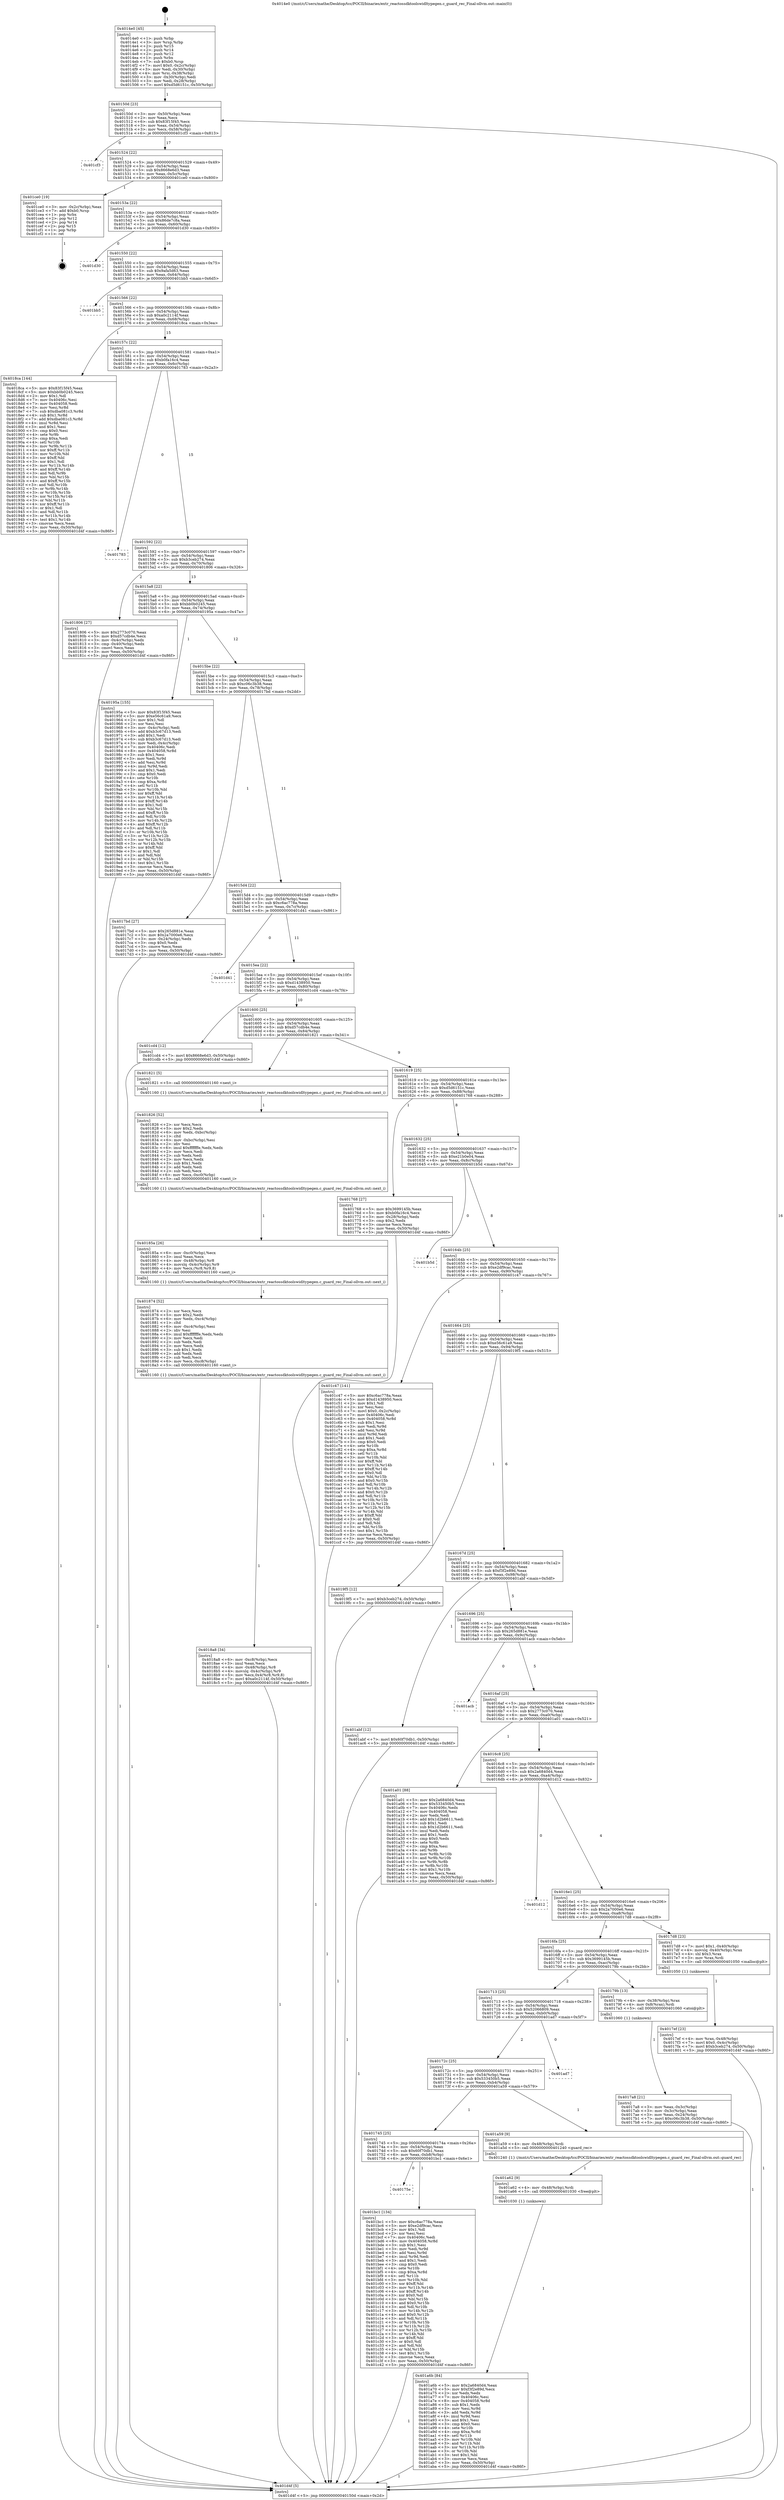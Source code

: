 digraph "0x4014e0" {
  label = "0x4014e0 (/mnt/c/Users/mathe/Desktop/tcc/POCII/binaries/extr_reactossdktoolswidltypegen.c_guard_rec_Final-ollvm.out::main(0))"
  labelloc = "t"
  node[shape=record]

  Entry [label="",width=0.3,height=0.3,shape=circle,fillcolor=black,style=filled]
  "0x40150d" [label="{
     0x40150d [23]\l
     | [instrs]\l
     &nbsp;&nbsp;0x40150d \<+3\>: mov -0x50(%rbp),%eax\l
     &nbsp;&nbsp;0x401510 \<+2\>: mov %eax,%ecx\l
     &nbsp;&nbsp;0x401512 \<+6\>: sub $0x83f15f45,%ecx\l
     &nbsp;&nbsp;0x401518 \<+3\>: mov %eax,-0x54(%rbp)\l
     &nbsp;&nbsp;0x40151b \<+3\>: mov %ecx,-0x58(%rbp)\l
     &nbsp;&nbsp;0x40151e \<+6\>: je 0000000000401cf3 \<main+0x813\>\l
  }"]
  "0x401cf3" [label="{
     0x401cf3\l
  }", style=dashed]
  "0x401524" [label="{
     0x401524 [22]\l
     | [instrs]\l
     &nbsp;&nbsp;0x401524 \<+5\>: jmp 0000000000401529 \<main+0x49\>\l
     &nbsp;&nbsp;0x401529 \<+3\>: mov -0x54(%rbp),%eax\l
     &nbsp;&nbsp;0x40152c \<+5\>: sub $0x8668e6d3,%eax\l
     &nbsp;&nbsp;0x401531 \<+3\>: mov %eax,-0x5c(%rbp)\l
     &nbsp;&nbsp;0x401534 \<+6\>: je 0000000000401ce0 \<main+0x800\>\l
  }"]
  Exit [label="",width=0.3,height=0.3,shape=circle,fillcolor=black,style=filled,peripheries=2]
  "0x401ce0" [label="{
     0x401ce0 [19]\l
     | [instrs]\l
     &nbsp;&nbsp;0x401ce0 \<+3\>: mov -0x2c(%rbp),%eax\l
     &nbsp;&nbsp;0x401ce3 \<+7\>: add $0xb0,%rsp\l
     &nbsp;&nbsp;0x401cea \<+1\>: pop %rbx\l
     &nbsp;&nbsp;0x401ceb \<+2\>: pop %r12\l
     &nbsp;&nbsp;0x401ced \<+2\>: pop %r14\l
     &nbsp;&nbsp;0x401cef \<+2\>: pop %r15\l
     &nbsp;&nbsp;0x401cf1 \<+1\>: pop %rbp\l
     &nbsp;&nbsp;0x401cf2 \<+1\>: ret\l
  }"]
  "0x40153a" [label="{
     0x40153a [22]\l
     | [instrs]\l
     &nbsp;&nbsp;0x40153a \<+5\>: jmp 000000000040153f \<main+0x5f\>\l
     &nbsp;&nbsp;0x40153f \<+3\>: mov -0x54(%rbp),%eax\l
     &nbsp;&nbsp;0x401542 \<+5\>: sub $0x86de7c8a,%eax\l
     &nbsp;&nbsp;0x401547 \<+3\>: mov %eax,-0x60(%rbp)\l
     &nbsp;&nbsp;0x40154a \<+6\>: je 0000000000401d30 \<main+0x850\>\l
  }"]
  "0x40175e" [label="{
     0x40175e\l
  }", style=dashed]
  "0x401d30" [label="{
     0x401d30\l
  }", style=dashed]
  "0x401550" [label="{
     0x401550 [22]\l
     | [instrs]\l
     &nbsp;&nbsp;0x401550 \<+5\>: jmp 0000000000401555 \<main+0x75\>\l
     &nbsp;&nbsp;0x401555 \<+3\>: mov -0x54(%rbp),%eax\l
     &nbsp;&nbsp;0x401558 \<+5\>: sub $0x9afa5d63,%eax\l
     &nbsp;&nbsp;0x40155d \<+3\>: mov %eax,-0x64(%rbp)\l
     &nbsp;&nbsp;0x401560 \<+6\>: je 0000000000401bb5 \<main+0x6d5\>\l
  }"]
  "0x401bc1" [label="{
     0x401bc1 [134]\l
     | [instrs]\l
     &nbsp;&nbsp;0x401bc1 \<+5\>: mov $0xc6ac778a,%eax\l
     &nbsp;&nbsp;0x401bc6 \<+5\>: mov $0xe2df9cac,%ecx\l
     &nbsp;&nbsp;0x401bcb \<+2\>: mov $0x1,%dl\l
     &nbsp;&nbsp;0x401bcd \<+2\>: xor %esi,%esi\l
     &nbsp;&nbsp;0x401bcf \<+7\>: mov 0x40406c,%edi\l
     &nbsp;&nbsp;0x401bd6 \<+8\>: mov 0x404058,%r8d\l
     &nbsp;&nbsp;0x401bde \<+3\>: sub $0x1,%esi\l
     &nbsp;&nbsp;0x401be1 \<+3\>: mov %edi,%r9d\l
     &nbsp;&nbsp;0x401be4 \<+3\>: add %esi,%r9d\l
     &nbsp;&nbsp;0x401be7 \<+4\>: imul %r9d,%edi\l
     &nbsp;&nbsp;0x401beb \<+3\>: and $0x1,%edi\l
     &nbsp;&nbsp;0x401bee \<+3\>: cmp $0x0,%edi\l
     &nbsp;&nbsp;0x401bf1 \<+4\>: sete %r10b\l
     &nbsp;&nbsp;0x401bf5 \<+4\>: cmp $0xa,%r8d\l
     &nbsp;&nbsp;0x401bf9 \<+4\>: setl %r11b\l
     &nbsp;&nbsp;0x401bfd \<+3\>: mov %r10b,%bl\l
     &nbsp;&nbsp;0x401c00 \<+3\>: xor $0xff,%bl\l
     &nbsp;&nbsp;0x401c03 \<+3\>: mov %r11b,%r14b\l
     &nbsp;&nbsp;0x401c06 \<+4\>: xor $0xff,%r14b\l
     &nbsp;&nbsp;0x401c0a \<+3\>: xor $0x0,%dl\l
     &nbsp;&nbsp;0x401c0d \<+3\>: mov %bl,%r15b\l
     &nbsp;&nbsp;0x401c10 \<+4\>: and $0x0,%r15b\l
     &nbsp;&nbsp;0x401c14 \<+3\>: and %dl,%r10b\l
     &nbsp;&nbsp;0x401c17 \<+3\>: mov %r14b,%r12b\l
     &nbsp;&nbsp;0x401c1a \<+4\>: and $0x0,%r12b\l
     &nbsp;&nbsp;0x401c1e \<+3\>: and %dl,%r11b\l
     &nbsp;&nbsp;0x401c21 \<+3\>: or %r10b,%r15b\l
     &nbsp;&nbsp;0x401c24 \<+3\>: or %r11b,%r12b\l
     &nbsp;&nbsp;0x401c27 \<+3\>: xor %r12b,%r15b\l
     &nbsp;&nbsp;0x401c2a \<+3\>: or %r14b,%bl\l
     &nbsp;&nbsp;0x401c2d \<+3\>: xor $0xff,%bl\l
     &nbsp;&nbsp;0x401c30 \<+3\>: or $0x0,%dl\l
     &nbsp;&nbsp;0x401c33 \<+2\>: and %dl,%bl\l
     &nbsp;&nbsp;0x401c35 \<+3\>: or %bl,%r15b\l
     &nbsp;&nbsp;0x401c38 \<+4\>: test $0x1,%r15b\l
     &nbsp;&nbsp;0x401c3c \<+3\>: cmovne %ecx,%eax\l
     &nbsp;&nbsp;0x401c3f \<+3\>: mov %eax,-0x50(%rbp)\l
     &nbsp;&nbsp;0x401c42 \<+5\>: jmp 0000000000401d4f \<main+0x86f\>\l
  }"]
  "0x401bb5" [label="{
     0x401bb5\l
  }", style=dashed]
  "0x401566" [label="{
     0x401566 [22]\l
     | [instrs]\l
     &nbsp;&nbsp;0x401566 \<+5\>: jmp 000000000040156b \<main+0x8b\>\l
     &nbsp;&nbsp;0x40156b \<+3\>: mov -0x54(%rbp),%eax\l
     &nbsp;&nbsp;0x40156e \<+5\>: sub $0xa0c2114f,%eax\l
     &nbsp;&nbsp;0x401573 \<+3\>: mov %eax,-0x68(%rbp)\l
     &nbsp;&nbsp;0x401576 \<+6\>: je 00000000004018ca \<main+0x3ea\>\l
  }"]
  "0x401a6b" [label="{
     0x401a6b [84]\l
     | [instrs]\l
     &nbsp;&nbsp;0x401a6b \<+5\>: mov $0x2a6840d4,%eax\l
     &nbsp;&nbsp;0x401a70 \<+5\>: mov $0xf3f2e89d,%ecx\l
     &nbsp;&nbsp;0x401a75 \<+2\>: xor %edx,%edx\l
     &nbsp;&nbsp;0x401a77 \<+7\>: mov 0x40406c,%esi\l
     &nbsp;&nbsp;0x401a7e \<+8\>: mov 0x404058,%r8d\l
     &nbsp;&nbsp;0x401a86 \<+3\>: sub $0x1,%edx\l
     &nbsp;&nbsp;0x401a89 \<+3\>: mov %esi,%r9d\l
     &nbsp;&nbsp;0x401a8c \<+3\>: add %edx,%r9d\l
     &nbsp;&nbsp;0x401a8f \<+4\>: imul %r9d,%esi\l
     &nbsp;&nbsp;0x401a93 \<+3\>: and $0x1,%esi\l
     &nbsp;&nbsp;0x401a96 \<+3\>: cmp $0x0,%esi\l
     &nbsp;&nbsp;0x401a99 \<+4\>: sete %r10b\l
     &nbsp;&nbsp;0x401a9d \<+4\>: cmp $0xa,%r8d\l
     &nbsp;&nbsp;0x401aa1 \<+4\>: setl %r11b\l
     &nbsp;&nbsp;0x401aa5 \<+3\>: mov %r10b,%bl\l
     &nbsp;&nbsp;0x401aa8 \<+3\>: and %r11b,%bl\l
     &nbsp;&nbsp;0x401aab \<+3\>: xor %r11b,%r10b\l
     &nbsp;&nbsp;0x401aae \<+3\>: or %r10b,%bl\l
     &nbsp;&nbsp;0x401ab1 \<+3\>: test $0x1,%bl\l
     &nbsp;&nbsp;0x401ab4 \<+3\>: cmovne %ecx,%eax\l
     &nbsp;&nbsp;0x401ab7 \<+3\>: mov %eax,-0x50(%rbp)\l
     &nbsp;&nbsp;0x401aba \<+5\>: jmp 0000000000401d4f \<main+0x86f\>\l
  }"]
  "0x4018ca" [label="{
     0x4018ca [144]\l
     | [instrs]\l
     &nbsp;&nbsp;0x4018ca \<+5\>: mov $0x83f15f45,%eax\l
     &nbsp;&nbsp;0x4018cf \<+5\>: mov $0xbb0b0245,%ecx\l
     &nbsp;&nbsp;0x4018d4 \<+2\>: mov $0x1,%dl\l
     &nbsp;&nbsp;0x4018d6 \<+7\>: mov 0x40406c,%esi\l
     &nbsp;&nbsp;0x4018dd \<+7\>: mov 0x404058,%edi\l
     &nbsp;&nbsp;0x4018e4 \<+3\>: mov %esi,%r8d\l
     &nbsp;&nbsp;0x4018e7 \<+7\>: sub $0xdba081c3,%r8d\l
     &nbsp;&nbsp;0x4018ee \<+4\>: sub $0x1,%r8d\l
     &nbsp;&nbsp;0x4018f2 \<+7\>: add $0xdba081c3,%r8d\l
     &nbsp;&nbsp;0x4018f9 \<+4\>: imul %r8d,%esi\l
     &nbsp;&nbsp;0x4018fd \<+3\>: and $0x1,%esi\l
     &nbsp;&nbsp;0x401900 \<+3\>: cmp $0x0,%esi\l
     &nbsp;&nbsp;0x401903 \<+4\>: sete %r9b\l
     &nbsp;&nbsp;0x401907 \<+3\>: cmp $0xa,%edi\l
     &nbsp;&nbsp;0x40190a \<+4\>: setl %r10b\l
     &nbsp;&nbsp;0x40190e \<+3\>: mov %r9b,%r11b\l
     &nbsp;&nbsp;0x401911 \<+4\>: xor $0xff,%r11b\l
     &nbsp;&nbsp;0x401915 \<+3\>: mov %r10b,%bl\l
     &nbsp;&nbsp;0x401918 \<+3\>: xor $0xff,%bl\l
     &nbsp;&nbsp;0x40191b \<+3\>: xor $0x1,%dl\l
     &nbsp;&nbsp;0x40191e \<+3\>: mov %r11b,%r14b\l
     &nbsp;&nbsp;0x401921 \<+4\>: and $0xff,%r14b\l
     &nbsp;&nbsp;0x401925 \<+3\>: and %dl,%r9b\l
     &nbsp;&nbsp;0x401928 \<+3\>: mov %bl,%r15b\l
     &nbsp;&nbsp;0x40192b \<+4\>: and $0xff,%r15b\l
     &nbsp;&nbsp;0x40192f \<+3\>: and %dl,%r10b\l
     &nbsp;&nbsp;0x401932 \<+3\>: or %r9b,%r14b\l
     &nbsp;&nbsp;0x401935 \<+3\>: or %r10b,%r15b\l
     &nbsp;&nbsp;0x401938 \<+3\>: xor %r15b,%r14b\l
     &nbsp;&nbsp;0x40193b \<+3\>: or %bl,%r11b\l
     &nbsp;&nbsp;0x40193e \<+4\>: xor $0xff,%r11b\l
     &nbsp;&nbsp;0x401942 \<+3\>: or $0x1,%dl\l
     &nbsp;&nbsp;0x401945 \<+3\>: and %dl,%r11b\l
     &nbsp;&nbsp;0x401948 \<+3\>: or %r11b,%r14b\l
     &nbsp;&nbsp;0x40194b \<+4\>: test $0x1,%r14b\l
     &nbsp;&nbsp;0x40194f \<+3\>: cmovne %ecx,%eax\l
     &nbsp;&nbsp;0x401952 \<+3\>: mov %eax,-0x50(%rbp)\l
     &nbsp;&nbsp;0x401955 \<+5\>: jmp 0000000000401d4f \<main+0x86f\>\l
  }"]
  "0x40157c" [label="{
     0x40157c [22]\l
     | [instrs]\l
     &nbsp;&nbsp;0x40157c \<+5\>: jmp 0000000000401581 \<main+0xa1\>\l
     &nbsp;&nbsp;0x401581 \<+3\>: mov -0x54(%rbp),%eax\l
     &nbsp;&nbsp;0x401584 \<+5\>: sub $0xb0fa16c4,%eax\l
     &nbsp;&nbsp;0x401589 \<+3\>: mov %eax,-0x6c(%rbp)\l
     &nbsp;&nbsp;0x40158c \<+6\>: je 0000000000401783 \<main+0x2a3\>\l
  }"]
  "0x401a62" [label="{
     0x401a62 [9]\l
     | [instrs]\l
     &nbsp;&nbsp;0x401a62 \<+4\>: mov -0x48(%rbp),%rdi\l
     &nbsp;&nbsp;0x401a66 \<+5\>: call 0000000000401030 \<free@plt\>\l
     | [calls]\l
     &nbsp;&nbsp;0x401030 \{1\} (unknown)\l
  }"]
  "0x401783" [label="{
     0x401783\l
  }", style=dashed]
  "0x401592" [label="{
     0x401592 [22]\l
     | [instrs]\l
     &nbsp;&nbsp;0x401592 \<+5\>: jmp 0000000000401597 \<main+0xb7\>\l
     &nbsp;&nbsp;0x401597 \<+3\>: mov -0x54(%rbp),%eax\l
     &nbsp;&nbsp;0x40159a \<+5\>: sub $0xb3ceb274,%eax\l
     &nbsp;&nbsp;0x40159f \<+3\>: mov %eax,-0x70(%rbp)\l
     &nbsp;&nbsp;0x4015a2 \<+6\>: je 0000000000401806 \<main+0x326\>\l
  }"]
  "0x401745" [label="{
     0x401745 [25]\l
     | [instrs]\l
     &nbsp;&nbsp;0x401745 \<+5\>: jmp 000000000040174a \<main+0x26a\>\l
     &nbsp;&nbsp;0x40174a \<+3\>: mov -0x54(%rbp),%eax\l
     &nbsp;&nbsp;0x40174d \<+5\>: sub $0x60f70db1,%eax\l
     &nbsp;&nbsp;0x401752 \<+6\>: mov %eax,-0xb8(%rbp)\l
     &nbsp;&nbsp;0x401758 \<+6\>: je 0000000000401bc1 \<main+0x6e1\>\l
  }"]
  "0x401806" [label="{
     0x401806 [27]\l
     | [instrs]\l
     &nbsp;&nbsp;0x401806 \<+5\>: mov $0x2773c070,%eax\l
     &nbsp;&nbsp;0x40180b \<+5\>: mov $0xd57cdb4e,%ecx\l
     &nbsp;&nbsp;0x401810 \<+3\>: mov -0x4c(%rbp),%edx\l
     &nbsp;&nbsp;0x401813 \<+3\>: cmp -0x40(%rbp),%edx\l
     &nbsp;&nbsp;0x401816 \<+3\>: cmovl %ecx,%eax\l
     &nbsp;&nbsp;0x401819 \<+3\>: mov %eax,-0x50(%rbp)\l
     &nbsp;&nbsp;0x40181c \<+5\>: jmp 0000000000401d4f \<main+0x86f\>\l
  }"]
  "0x4015a8" [label="{
     0x4015a8 [22]\l
     | [instrs]\l
     &nbsp;&nbsp;0x4015a8 \<+5\>: jmp 00000000004015ad \<main+0xcd\>\l
     &nbsp;&nbsp;0x4015ad \<+3\>: mov -0x54(%rbp),%eax\l
     &nbsp;&nbsp;0x4015b0 \<+5\>: sub $0xbb0b0245,%eax\l
     &nbsp;&nbsp;0x4015b5 \<+3\>: mov %eax,-0x74(%rbp)\l
     &nbsp;&nbsp;0x4015b8 \<+6\>: je 000000000040195a \<main+0x47a\>\l
  }"]
  "0x401a59" [label="{
     0x401a59 [9]\l
     | [instrs]\l
     &nbsp;&nbsp;0x401a59 \<+4\>: mov -0x48(%rbp),%rdi\l
     &nbsp;&nbsp;0x401a5d \<+5\>: call 0000000000401240 \<guard_rec\>\l
     | [calls]\l
     &nbsp;&nbsp;0x401240 \{1\} (/mnt/c/Users/mathe/Desktop/tcc/POCII/binaries/extr_reactossdktoolswidltypegen.c_guard_rec_Final-ollvm.out::guard_rec)\l
  }"]
  "0x40195a" [label="{
     0x40195a [155]\l
     | [instrs]\l
     &nbsp;&nbsp;0x40195a \<+5\>: mov $0x83f15f45,%eax\l
     &nbsp;&nbsp;0x40195f \<+5\>: mov $0xe56c61a9,%ecx\l
     &nbsp;&nbsp;0x401964 \<+2\>: mov $0x1,%dl\l
     &nbsp;&nbsp;0x401966 \<+2\>: xor %esi,%esi\l
     &nbsp;&nbsp;0x401968 \<+3\>: mov -0x4c(%rbp),%edi\l
     &nbsp;&nbsp;0x40196b \<+6\>: add $0xb3c67d13,%edi\l
     &nbsp;&nbsp;0x401971 \<+3\>: add $0x1,%edi\l
     &nbsp;&nbsp;0x401974 \<+6\>: sub $0xb3c67d13,%edi\l
     &nbsp;&nbsp;0x40197a \<+3\>: mov %edi,-0x4c(%rbp)\l
     &nbsp;&nbsp;0x40197d \<+7\>: mov 0x40406c,%edi\l
     &nbsp;&nbsp;0x401984 \<+8\>: mov 0x404058,%r8d\l
     &nbsp;&nbsp;0x40198c \<+3\>: sub $0x1,%esi\l
     &nbsp;&nbsp;0x40198f \<+3\>: mov %edi,%r9d\l
     &nbsp;&nbsp;0x401992 \<+3\>: add %esi,%r9d\l
     &nbsp;&nbsp;0x401995 \<+4\>: imul %r9d,%edi\l
     &nbsp;&nbsp;0x401999 \<+3\>: and $0x1,%edi\l
     &nbsp;&nbsp;0x40199c \<+3\>: cmp $0x0,%edi\l
     &nbsp;&nbsp;0x40199f \<+4\>: sete %r10b\l
     &nbsp;&nbsp;0x4019a3 \<+4\>: cmp $0xa,%r8d\l
     &nbsp;&nbsp;0x4019a7 \<+4\>: setl %r11b\l
     &nbsp;&nbsp;0x4019ab \<+3\>: mov %r10b,%bl\l
     &nbsp;&nbsp;0x4019ae \<+3\>: xor $0xff,%bl\l
     &nbsp;&nbsp;0x4019b1 \<+3\>: mov %r11b,%r14b\l
     &nbsp;&nbsp;0x4019b4 \<+4\>: xor $0xff,%r14b\l
     &nbsp;&nbsp;0x4019b8 \<+3\>: xor $0x1,%dl\l
     &nbsp;&nbsp;0x4019bb \<+3\>: mov %bl,%r15b\l
     &nbsp;&nbsp;0x4019be \<+4\>: and $0xff,%r15b\l
     &nbsp;&nbsp;0x4019c2 \<+3\>: and %dl,%r10b\l
     &nbsp;&nbsp;0x4019c5 \<+3\>: mov %r14b,%r12b\l
     &nbsp;&nbsp;0x4019c8 \<+4\>: and $0xff,%r12b\l
     &nbsp;&nbsp;0x4019cc \<+3\>: and %dl,%r11b\l
     &nbsp;&nbsp;0x4019cf \<+3\>: or %r10b,%r15b\l
     &nbsp;&nbsp;0x4019d2 \<+3\>: or %r11b,%r12b\l
     &nbsp;&nbsp;0x4019d5 \<+3\>: xor %r12b,%r15b\l
     &nbsp;&nbsp;0x4019d8 \<+3\>: or %r14b,%bl\l
     &nbsp;&nbsp;0x4019db \<+3\>: xor $0xff,%bl\l
     &nbsp;&nbsp;0x4019de \<+3\>: or $0x1,%dl\l
     &nbsp;&nbsp;0x4019e1 \<+2\>: and %dl,%bl\l
     &nbsp;&nbsp;0x4019e3 \<+3\>: or %bl,%r15b\l
     &nbsp;&nbsp;0x4019e6 \<+4\>: test $0x1,%r15b\l
     &nbsp;&nbsp;0x4019ea \<+3\>: cmovne %ecx,%eax\l
     &nbsp;&nbsp;0x4019ed \<+3\>: mov %eax,-0x50(%rbp)\l
     &nbsp;&nbsp;0x4019f0 \<+5\>: jmp 0000000000401d4f \<main+0x86f\>\l
  }"]
  "0x4015be" [label="{
     0x4015be [22]\l
     | [instrs]\l
     &nbsp;&nbsp;0x4015be \<+5\>: jmp 00000000004015c3 \<main+0xe3\>\l
     &nbsp;&nbsp;0x4015c3 \<+3\>: mov -0x54(%rbp),%eax\l
     &nbsp;&nbsp;0x4015c6 \<+5\>: sub $0xc06c3b38,%eax\l
     &nbsp;&nbsp;0x4015cb \<+3\>: mov %eax,-0x78(%rbp)\l
     &nbsp;&nbsp;0x4015ce \<+6\>: je 00000000004017bd \<main+0x2dd\>\l
  }"]
  "0x40172c" [label="{
     0x40172c [25]\l
     | [instrs]\l
     &nbsp;&nbsp;0x40172c \<+5\>: jmp 0000000000401731 \<main+0x251\>\l
     &nbsp;&nbsp;0x401731 \<+3\>: mov -0x54(%rbp),%eax\l
     &nbsp;&nbsp;0x401734 \<+5\>: sub $0x533450b5,%eax\l
     &nbsp;&nbsp;0x401739 \<+6\>: mov %eax,-0xb4(%rbp)\l
     &nbsp;&nbsp;0x40173f \<+6\>: je 0000000000401a59 \<main+0x579\>\l
  }"]
  "0x4017bd" [label="{
     0x4017bd [27]\l
     | [instrs]\l
     &nbsp;&nbsp;0x4017bd \<+5\>: mov $0x265d881e,%eax\l
     &nbsp;&nbsp;0x4017c2 \<+5\>: mov $0x2a7000e6,%ecx\l
     &nbsp;&nbsp;0x4017c7 \<+3\>: mov -0x24(%rbp),%edx\l
     &nbsp;&nbsp;0x4017ca \<+3\>: cmp $0x0,%edx\l
     &nbsp;&nbsp;0x4017cd \<+3\>: cmove %ecx,%eax\l
     &nbsp;&nbsp;0x4017d0 \<+3\>: mov %eax,-0x50(%rbp)\l
     &nbsp;&nbsp;0x4017d3 \<+5\>: jmp 0000000000401d4f \<main+0x86f\>\l
  }"]
  "0x4015d4" [label="{
     0x4015d4 [22]\l
     | [instrs]\l
     &nbsp;&nbsp;0x4015d4 \<+5\>: jmp 00000000004015d9 \<main+0xf9\>\l
     &nbsp;&nbsp;0x4015d9 \<+3\>: mov -0x54(%rbp),%eax\l
     &nbsp;&nbsp;0x4015dc \<+5\>: sub $0xc6ac778a,%eax\l
     &nbsp;&nbsp;0x4015e1 \<+3\>: mov %eax,-0x7c(%rbp)\l
     &nbsp;&nbsp;0x4015e4 \<+6\>: je 0000000000401d41 \<main+0x861\>\l
  }"]
  "0x401ad7" [label="{
     0x401ad7\l
  }", style=dashed]
  "0x401d41" [label="{
     0x401d41\l
  }", style=dashed]
  "0x4015ea" [label="{
     0x4015ea [22]\l
     | [instrs]\l
     &nbsp;&nbsp;0x4015ea \<+5\>: jmp 00000000004015ef \<main+0x10f\>\l
     &nbsp;&nbsp;0x4015ef \<+3\>: mov -0x54(%rbp),%eax\l
     &nbsp;&nbsp;0x4015f2 \<+5\>: sub $0xd1438950,%eax\l
     &nbsp;&nbsp;0x4015f7 \<+3\>: mov %eax,-0x80(%rbp)\l
     &nbsp;&nbsp;0x4015fa \<+6\>: je 0000000000401cd4 \<main+0x7f4\>\l
  }"]
  "0x4018a8" [label="{
     0x4018a8 [34]\l
     | [instrs]\l
     &nbsp;&nbsp;0x4018a8 \<+6\>: mov -0xc8(%rbp),%ecx\l
     &nbsp;&nbsp;0x4018ae \<+3\>: imul %eax,%ecx\l
     &nbsp;&nbsp;0x4018b1 \<+4\>: mov -0x48(%rbp),%r8\l
     &nbsp;&nbsp;0x4018b5 \<+4\>: movslq -0x4c(%rbp),%r9\l
     &nbsp;&nbsp;0x4018b9 \<+5\>: mov %ecx,0x4(%r8,%r9,8)\l
     &nbsp;&nbsp;0x4018be \<+7\>: movl $0xa0c2114f,-0x50(%rbp)\l
     &nbsp;&nbsp;0x4018c5 \<+5\>: jmp 0000000000401d4f \<main+0x86f\>\l
  }"]
  "0x401cd4" [label="{
     0x401cd4 [12]\l
     | [instrs]\l
     &nbsp;&nbsp;0x401cd4 \<+7\>: movl $0x8668e6d3,-0x50(%rbp)\l
     &nbsp;&nbsp;0x401cdb \<+5\>: jmp 0000000000401d4f \<main+0x86f\>\l
  }"]
  "0x401600" [label="{
     0x401600 [25]\l
     | [instrs]\l
     &nbsp;&nbsp;0x401600 \<+5\>: jmp 0000000000401605 \<main+0x125\>\l
     &nbsp;&nbsp;0x401605 \<+3\>: mov -0x54(%rbp),%eax\l
     &nbsp;&nbsp;0x401608 \<+5\>: sub $0xd57cdb4e,%eax\l
     &nbsp;&nbsp;0x40160d \<+6\>: mov %eax,-0x84(%rbp)\l
     &nbsp;&nbsp;0x401613 \<+6\>: je 0000000000401821 \<main+0x341\>\l
  }"]
  "0x401874" [label="{
     0x401874 [52]\l
     | [instrs]\l
     &nbsp;&nbsp;0x401874 \<+2\>: xor %ecx,%ecx\l
     &nbsp;&nbsp;0x401876 \<+5\>: mov $0x2,%edx\l
     &nbsp;&nbsp;0x40187b \<+6\>: mov %edx,-0xc4(%rbp)\l
     &nbsp;&nbsp;0x401881 \<+1\>: cltd\l
     &nbsp;&nbsp;0x401882 \<+6\>: mov -0xc4(%rbp),%esi\l
     &nbsp;&nbsp;0x401888 \<+2\>: idiv %esi\l
     &nbsp;&nbsp;0x40188a \<+6\>: imul $0xfffffffe,%edx,%edx\l
     &nbsp;&nbsp;0x401890 \<+2\>: mov %ecx,%edi\l
     &nbsp;&nbsp;0x401892 \<+2\>: sub %edx,%edi\l
     &nbsp;&nbsp;0x401894 \<+2\>: mov %ecx,%edx\l
     &nbsp;&nbsp;0x401896 \<+3\>: sub $0x1,%edx\l
     &nbsp;&nbsp;0x401899 \<+2\>: add %edx,%edi\l
     &nbsp;&nbsp;0x40189b \<+2\>: sub %edi,%ecx\l
     &nbsp;&nbsp;0x40189d \<+6\>: mov %ecx,-0xc8(%rbp)\l
     &nbsp;&nbsp;0x4018a3 \<+5\>: call 0000000000401160 \<next_i\>\l
     | [calls]\l
     &nbsp;&nbsp;0x401160 \{1\} (/mnt/c/Users/mathe/Desktop/tcc/POCII/binaries/extr_reactossdktoolswidltypegen.c_guard_rec_Final-ollvm.out::next_i)\l
  }"]
  "0x401821" [label="{
     0x401821 [5]\l
     | [instrs]\l
     &nbsp;&nbsp;0x401821 \<+5\>: call 0000000000401160 \<next_i\>\l
     | [calls]\l
     &nbsp;&nbsp;0x401160 \{1\} (/mnt/c/Users/mathe/Desktop/tcc/POCII/binaries/extr_reactossdktoolswidltypegen.c_guard_rec_Final-ollvm.out::next_i)\l
  }"]
  "0x401619" [label="{
     0x401619 [25]\l
     | [instrs]\l
     &nbsp;&nbsp;0x401619 \<+5\>: jmp 000000000040161e \<main+0x13e\>\l
     &nbsp;&nbsp;0x40161e \<+3\>: mov -0x54(%rbp),%eax\l
     &nbsp;&nbsp;0x401621 \<+5\>: sub $0xd5d6151c,%eax\l
     &nbsp;&nbsp;0x401626 \<+6\>: mov %eax,-0x88(%rbp)\l
     &nbsp;&nbsp;0x40162c \<+6\>: je 0000000000401768 \<main+0x288\>\l
  }"]
  "0x40185a" [label="{
     0x40185a [26]\l
     | [instrs]\l
     &nbsp;&nbsp;0x40185a \<+6\>: mov -0xc0(%rbp),%ecx\l
     &nbsp;&nbsp;0x401860 \<+3\>: imul %eax,%ecx\l
     &nbsp;&nbsp;0x401863 \<+4\>: mov -0x48(%rbp),%r8\l
     &nbsp;&nbsp;0x401867 \<+4\>: movslq -0x4c(%rbp),%r9\l
     &nbsp;&nbsp;0x40186b \<+4\>: mov %ecx,(%r8,%r9,8)\l
     &nbsp;&nbsp;0x40186f \<+5\>: call 0000000000401160 \<next_i\>\l
     | [calls]\l
     &nbsp;&nbsp;0x401160 \{1\} (/mnt/c/Users/mathe/Desktop/tcc/POCII/binaries/extr_reactossdktoolswidltypegen.c_guard_rec_Final-ollvm.out::next_i)\l
  }"]
  "0x401768" [label="{
     0x401768 [27]\l
     | [instrs]\l
     &nbsp;&nbsp;0x401768 \<+5\>: mov $0x3699145b,%eax\l
     &nbsp;&nbsp;0x40176d \<+5\>: mov $0xb0fa16c4,%ecx\l
     &nbsp;&nbsp;0x401772 \<+3\>: mov -0x28(%rbp),%edx\l
     &nbsp;&nbsp;0x401775 \<+3\>: cmp $0x2,%edx\l
     &nbsp;&nbsp;0x401778 \<+3\>: cmovne %ecx,%eax\l
     &nbsp;&nbsp;0x40177b \<+3\>: mov %eax,-0x50(%rbp)\l
     &nbsp;&nbsp;0x40177e \<+5\>: jmp 0000000000401d4f \<main+0x86f\>\l
  }"]
  "0x401632" [label="{
     0x401632 [25]\l
     | [instrs]\l
     &nbsp;&nbsp;0x401632 \<+5\>: jmp 0000000000401637 \<main+0x157\>\l
     &nbsp;&nbsp;0x401637 \<+3\>: mov -0x54(%rbp),%eax\l
     &nbsp;&nbsp;0x40163a \<+5\>: sub $0xe21b0e04,%eax\l
     &nbsp;&nbsp;0x40163f \<+6\>: mov %eax,-0x8c(%rbp)\l
     &nbsp;&nbsp;0x401645 \<+6\>: je 0000000000401b5d \<main+0x67d\>\l
  }"]
  "0x401d4f" [label="{
     0x401d4f [5]\l
     | [instrs]\l
     &nbsp;&nbsp;0x401d4f \<+5\>: jmp 000000000040150d \<main+0x2d\>\l
  }"]
  "0x4014e0" [label="{
     0x4014e0 [45]\l
     | [instrs]\l
     &nbsp;&nbsp;0x4014e0 \<+1\>: push %rbp\l
     &nbsp;&nbsp;0x4014e1 \<+3\>: mov %rsp,%rbp\l
     &nbsp;&nbsp;0x4014e4 \<+2\>: push %r15\l
     &nbsp;&nbsp;0x4014e6 \<+2\>: push %r14\l
     &nbsp;&nbsp;0x4014e8 \<+2\>: push %r12\l
     &nbsp;&nbsp;0x4014ea \<+1\>: push %rbx\l
     &nbsp;&nbsp;0x4014eb \<+7\>: sub $0xb0,%rsp\l
     &nbsp;&nbsp;0x4014f2 \<+7\>: movl $0x0,-0x2c(%rbp)\l
     &nbsp;&nbsp;0x4014f9 \<+3\>: mov %edi,-0x30(%rbp)\l
     &nbsp;&nbsp;0x4014fc \<+4\>: mov %rsi,-0x38(%rbp)\l
     &nbsp;&nbsp;0x401500 \<+3\>: mov -0x30(%rbp),%edi\l
     &nbsp;&nbsp;0x401503 \<+3\>: mov %edi,-0x28(%rbp)\l
     &nbsp;&nbsp;0x401506 \<+7\>: movl $0xd5d6151c,-0x50(%rbp)\l
  }"]
  "0x401826" [label="{
     0x401826 [52]\l
     | [instrs]\l
     &nbsp;&nbsp;0x401826 \<+2\>: xor %ecx,%ecx\l
     &nbsp;&nbsp;0x401828 \<+5\>: mov $0x2,%edx\l
     &nbsp;&nbsp;0x40182d \<+6\>: mov %edx,-0xbc(%rbp)\l
     &nbsp;&nbsp;0x401833 \<+1\>: cltd\l
     &nbsp;&nbsp;0x401834 \<+6\>: mov -0xbc(%rbp),%esi\l
     &nbsp;&nbsp;0x40183a \<+2\>: idiv %esi\l
     &nbsp;&nbsp;0x40183c \<+6\>: imul $0xfffffffe,%edx,%edx\l
     &nbsp;&nbsp;0x401842 \<+2\>: mov %ecx,%edi\l
     &nbsp;&nbsp;0x401844 \<+2\>: sub %edx,%edi\l
     &nbsp;&nbsp;0x401846 \<+2\>: mov %ecx,%edx\l
     &nbsp;&nbsp;0x401848 \<+3\>: sub $0x1,%edx\l
     &nbsp;&nbsp;0x40184b \<+2\>: add %edx,%edi\l
     &nbsp;&nbsp;0x40184d \<+2\>: sub %edi,%ecx\l
     &nbsp;&nbsp;0x40184f \<+6\>: mov %ecx,-0xc0(%rbp)\l
     &nbsp;&nbsp;0x401855 \<+5\>: call 0000000000401160 \<next_i\>\l
     | [calls]\l
     &nbsp;&nbsp;0x401160 \{1\} (/mnt/c/Users/mathe/Desktop/tcc/POCII/binaries/extr_reactossdktoolswidltypegen.c_guard_rec_Final-ollvm.out::next_i)\l
  }"]
  "0x401b5d" [label="{
     0x401b5d\l
  }", style=dashed]
  "0x40164b" [label="{
     0x40164b [25]\l
     | [instrs]\l
     &nbsp;&nbsp;0x40164b \<+5\>: jmp 0000000000401650 \<main+0x170\>\l
     &nbsp;&nbsp;0x401650 \<+3\>: mov -0x54(%rbp),%eax\l
     &nbsp;&nbsp;0x401653 \<+5\>: sub $0xe2df9cac,%eax\l
     &nbsp;&nbsp;0x401658 \<+6\>: mov %eax,-0x90(%rbp)\l
     &nbsp;&nbsp;0x40165e \<+6\>: je 0000000000401c47 \<main+0x767\>\l
  }"]
  "0x4017ef" [label="{
     0x4017ef [23]\l
     | [instrs]\l
     &nbsp;&nbsp;0x4017ef \<+4\>: mov %rax,-0x48(%rbp)\l
     &nbsp;&nbsp;0x4017f3 \<+7\>: movl $0x0,-0x4c(%rbp)\l
     &nbsp;&nbsp;0x4017fa \<+7\>: movl $0xb3ceb274,-0x50(%rbp)\l
     &nbsp;&nbsp;0x401801 \<+5\>: jmp 0000000000401d4f \<main+0x86f\>\l
  }"]
  "0x401c47" [label="{
     0x401c47 [141]\l
     | [instrs]\l
     &nbsp;&nbsp;0x401c47 \<+5\>: mov $0xc6ac778a,%eax\l
     &nbsp;&nbsp;0x401c4c \<+5\>: mov $0xd1438950,%ecx\l
     &nbsp;&nbsp;0x401c51 \<+2\>: mov $0x1,%dl\l
     &nbsp;&nbsp;0x401c53 \<+2\>: xor %esi,%esi\l
     &nbsp;&nbsp;0x401c55 \<+7\>: movl $0x0,-0x2c(%rbp)\l
     &nbsp;&nbsp;0x401c5c \<+7\>: mov 0x40406c,%edi\l
     &nbsp;&nbsp;0x401c63 \<+8\>: mov 0x404058,%r8d\l
     &nbsp;&nbsp;0x401c6b \<+3\>: sub $0x1,%esi\l
     &nbsp;&nbsp;0x401c6e \<+3\>: mov %edi,%r9d\l
     &nbsp;&nbsp;0x401c71 \<+3\>: add %esi,%r9d\l
     &nbsp;&nbsp;0x401c74 \<+4\>: imul %r9d,%edi\l
     &nbsp;&nbsp;0x401c78 \<+3\>: and $0x1,%edi\l
     &nbsp;&nbsp;0x401c7b \<+3\>: cmp $0x0,%edi\l
     &nbsp;&nbsp;0x401c7e \<+4\>: sete %r10b\l
     &nbsp;&nbsp;0x401c82 \<+4\>: cmp $0xa,%r8d\l
     &nbsp;&nbsp;0x401c86 \<+4\>: setl %r11b\l
     &nbsp;&nbsp;0x401c8a \<+3\>: mov %r10b,%bl\l
     &nbsp;&nbsp;0x401c8d \<+3\>: xor $0xff,%bl\l
     &nbsp;&nbsp;0x401c90 \<+3\>: mov %r11b,%r14b\l
     &nbsp;&nbsp;0x401c93 \<+4\>: xor $0xff,%r14b\l
     &nbsp;&nbsp;0x401c97 \<+3\>: xor $0x0,%dl\l
     &nbsp;&nbsp;0x401c9a \<+3\>: mov %bl,%r15b\l
     &nbsp;&nbsp;0x401c9d \<+4\>: and $0x0,%r15b\l
     &nbsp;&nbsp;0x401ca1 \<+3\>: and %dl,%r10b\l
     &nbsp;&nbsp;0x401ca4 \<+3\>: mov %r14b,%r12b\l
     &nbsp;&nbsp;0x401ca7 \<+4\>: and $0x0,%r12b\l
     &nbsp;&nbsp;0x401cab \<+3\>: and %dl,%r11b\l
     &nbsp;&nbsp;0x401cae \<+3\>: or %r10b,%r15b\l
     &nbsp;&nbsp;0x401cb1 \<+3\>: or %r11b,%r12b\l
     &nbsp;&nbsp;0x401cb4 \<+3\>: xor %r12b,%r15b\l
     &nbsp;&nbsp;0x401cb7 \<+3\>: or %r14b,%bl\l
     &nbsp;&nbsp;0x401cba \<+3\>: xor $0xff,%bl\l
     &nbsp;&nbsp;0x401cbd \<+3\>: or $0x0,%dl\l
     &nbsp;&nbsp;0x401cc0 \<+2\>: and %dl,%bl\l
     &nbsp;&nbsp;0x401cc2 \<+3\>: or %bl,%r15b\l
     &nbsp;&nbsp;0x401cc5 \<+4\>: test $0x1,%r15b\l
     &nbsp;&nbsp;0x401cc9 \<+3\>: cmovne %ecx,%eax\l
     &nbsp;&nbsp;0x401ccc \<+3\>: mov %eax,-0x50(%rbp)\l
     &nbsp;&nbsp;0x401ccf \<+5\>: jmp 0000000000401d4f \<main+0x86f\>\l
  }"]
  "0x401664" [label="{
     0x401664 [25]\l
     | [instrs]\l
     &nbsp;&nbsp;0x401664 \<+5\>: jmp 0000000000401669 \<main+0x189\>\l
     &nbsp;&nbsp;0x401669 \<+3\>: mov -0x54(%rbp),%eax\l
     &nbsp;&nbsp;0x40166c \<+5\>: sub $0xe56c61a9,%eax\l
     &nbsp;&nbsp;0x401671 \<+6\>: mov %eax,-0x94(%rbp)\l
     &nbsp;&nbsp;0x401677 \<+6\>: je 00000000004019f5 \<main+0x515\>\l
  }"]
  "0x4017a8" [label="{
     0x4017a8 [21]\l
     | [instrs]\l
     &nbsp;&nbsp;0x4017a8 \<+3\>: mov %eax,-0x3c(%rbp)\l
     &nbsp;&nbsp;0x4017ab \<+3\>: mov -0x3c(%rbp),%eax\l
     &nbsp;&nbsp;0x4017ae \<+3\>: mov %eax,-0x24(%rbp)\l
     &nbsp;&nbsp;0x4017b1 \<+7\>: movl $0xc06c3b38,-0x50(%rbp)\l
     &nbsp;&nbsp;0x4017b8 \<+5\>: jmp 0000000000401d4f \<main+0x86f\>\l
  }"]
  "0x4019f5" [label="{
     0x4019f5 [12]\l
     | [instrs]\l
     &nbsp;&nbsp;0x4019f5 \<+7\>: movl $0xb3ceb274,-0x50(%rbp)\l
     &nbsp;&nbsp;0x4019fc \<+5\>: jmp 0000000000401d4f \<main+0x86f\>\l
  }"]
  "0x40167d" [label="{
     0x40167d [25]\l
     | [instrs]\l
     &nbsp;&nbsp;0x40167d \<+5\>: jmp 0000000000401682 \<main+0x1a2\>\l
     &nbsp;&nbsp;0x401682 \<+3\>: mov -0x54(%rbp),%eax\l
     &nbsp;&nbsp;0x401685 \<+5\>: sub $0xf3f2e89d,%eax\l
     &nbsp;&nbsp;0x40168a \<+6\>: mov %eax,-0x98(%rbp)\l
     &nbsp;&nbsp;0x401690 \<+6\>: je 0000000000401abf \<main+0x5df\>\l
  }"]
  "0x401713" [label="{
     0x401713 [25]\l
     | [instrs]\l
     &nbsp;&nbsp;0x401713 \<+5\>: jmp 0000000000401718 \<main+0x238\>\l
     &nbsp;&nbsp;0x401718 \<+3\>: mov -0x54(%rbp),%eax\l
     &nbsp;&nbsp;0x40171b \<+5\>: sub $0x52066809,%eax\l
     &nbsp;&nbsp;0x401720 \<+6\>: mov %eax,-0xb0(%rbp)\l
     &nbsp;&nbsp;0x401726 \<+6\>: je 0000000000401ad7 \<main+0x5f7\>\l
  }"]
  "0x401abf" [label="{
     0x401abf [12]\l
     | [instrs]\l
     &nbsp;&nbsp;0x401abf \<+7\>: movl $0x60f70db1,-0x50(%rbp)\l
     &nbsp;&nbsp;0x401ac6 \<+5\>: jmp 0000000000401d4f \<main+0x86f\>\l
  }"]
  "0x401696" [label="{
     0x401696 [25]\l
     | [instrs]\l
     &nbsp;&nbsp;0x401696 \<+5\>: jmp 000000000040169b \<main+0x1bb\>\l
     &nbsp;&nbsp;0x40169b \<+3\>: mov -0x54(%rbp),%eax\l
     &nbsp;&nbsp;0x40169e \<+5\>: sub $0x265d881e,%eax\l
     &nbsp;&nbsp;0x4016a3 \<+6\>: mov %eax,-0x9c(%rbp)\l
     &nbsp;&nbsp;0x4016a9 \<+6\>: je 0000000000401acb \<main+0x5eb\>\l
  }"]
  "0x40179b" [label="{
     0x40179b [13]\l
     | [instrs]\l
     &nbsp;&nbsp;0x40179b \<+4\>: mov -0x38(%rbp),%rax\l
     &nbsp;&nbsp;0x40179f \<+4\>: mov 0x8(%rax),%rdi\l
     &nbsp;&nbsp;0x4017a3 \<+5\>: call 0000000000401060 \<atoi@plt\>\l
     | [calls]\l
     &nbsp;&nbsp;0x401060 \{1\} (unknown)\l
  }"]
  "0x401acb" [label="{
     0x401acb\l
  }", style=dashed]
  "0x4016af" [label="{
     0x4016af [25]\l
     | [instrs]\l
     &nbsp;&nbsp;0x4016af \<+5\>: jmp 00000000004016b4 \<main+0x1d4\>\l
     &nbsp;&nbsp;0x4016b4 \<+3\>: mov -0x54(%rbp),%eax\l
     &nbsp;&nbsp;0x4016b7 \<+5\>: sub $0x2773c070,%eax\l
     &nbsp;&nbsp;0x4016bc \<+6\>: mov %eax,-0xa0(%rbp)\l
     &nbsp;&nbsp;0x4016c2 \<+6\>: je 0000000000401a01 \<main+0x521\>\l
  }"]
  "0x4016fa" [label="{
     0x4016fa [25]\l
     | [instrs]\l
     &nbsp;&nbsp;0x4016fa \<+5\>: jmp 00000000004016ff \<main+0x21f\>\l
     &nbsp;&nbsp;0x4016ff \<+3\>: mov -0x54(%rbp),%eax\l
     &nbsp;&nbsp;0x401702 \<+5\>: sub $0x3699145b,%eax\l
     &nbsp;&nbsp;0x401707 \<+6\>: mov %eax,-0xac(%rbp)\l
     &nbsp;&nbsp;0x40170d \<+6\>: je 000000000040179b \<main+0x2bb\>\l
  }"]
  "0x401a01" [label="{
     0x401a01 [88]\l
     | [instrs]\l
     &nbsp;&nbsp;0x401a01 \<+5\>: mov $0x2a6840d4,%eax\l
     &nbsp;&nbsp;0x401a06 \<+5\>: mov $0x533450b5,%ecx\l
     &nbsp;&nbsp;0x401a0b \<+7\>: mov 0x40406c,%edx\l
     &nbsp;&nbsp;0x401a12 \<+7\>: mov 0x404058,%esi\l
     &nbsp;&nbsp;0x401a19 \<+2\>: mov %edx,%edi\l
     &nbsp;&nbsp;0x401a1b \<+6\>: add $0x1d2b6611,%edi\l
     &nbsp;&nbsp;0x401a21 \<+3\>: sub $0x1,%edi\l
     &nbsp;&nbsp;0x401a24 \<+6\>: sub $0x1d2b6611,%edi\l
     &nbsp;&nbsp;0x401a2a \<+3\>: imul %edi,%edx\l
     &nbsp;&nbsp;0x401a2d \<+3\>: and $0x1,%edx\l
     &nbsp;&nbsp;0x401a30 \<+3\>: cmp $0x0,%edx\l
     &nbsp;&nbsp;0x401a33 \<+4\>: sete %r8b\l
     &nbsp;&nbsp;0x401a37 \<+3\>: cmp $0xa,%esi\l
     &nbsp;&nbsp;0x401a3a \<+4\>: setl %r9b\l
     &nbsp;&nbsp;0x401a3e \<+3\>: mov %r8b,%r10b\l
     &nbsp;&nbsp;0x401a41 \<+3\>: and %r9b,%r10b\l
     &nbsp;&nbsp;0x401a44 \<+3\>: xor %r9b,%r8b\l
     &nbsp;&nbsp;0x401a47 \<+3\>: or %r8b,%r10b\l
     &nbsp;&nbsp;0x401a4a \<+4\>: test $0x1,%r10b\l
     &nbsp;&nbsp;0x401a4e \<+3\>: cmovne %ecx,%eax\l
     &nbsp;&nbsp;0x401a51 \<+3\>: mov %eax,-0x50(%rbp)\l
     &nbsp;&nbsp;0x401a54 \<+5\>: jmp 0000000000401d4f \<main+0x86f\>\l
  }"]
  "0x4016c8" [label="{
     0x4016c8 [25]\l
     | [instrs]\l
     &nbsp;&nbsp;0x4016c8 \<+5\>: jmp 00000000004016cd \<main+0x1ed\>\l
     &nbsp;&nbsp;0x4016cd \<+3\>: mov -0x54(%rbp),%eax\l
     &nbsp;&nbsp;0x4016d0 \<+5\>: sub $0x2a6840d4,%eax\l
     &nbsp;&nbsp;0x4016d5 \<+6\>: mov %eax,-0xa4(%rbp)\l
     &nbsp;&nbsp;0x4016db \<+6\>: je 0000000000401d12 \<main+0x832\>\l
  }"]
  "0x4017d8" [label="{
     0x4017d8 [23]\l
     | [instrs]\l
     &nbsp;&nbsp;0x4017d8 \<+7\>: movl $0x1,-0x40(%rbp)\l
     &nbsp;&nbsp;0x4017df \<+4\>: movslq -0x40(%rbp),%rax\l
     &nbsp;&nbsp;0x4017e3 \<+4\>: shl $0x3,%rax\l
     &nbsp;&nbsp;0x4017e7 \<+3\>: mov %rax,%rdi\l
     &nbsp;&nbsp;0x4017ea \<+5\>: call 0000000000401050 \<malloc@plt\>\l
     | [calls]\l
     &nbsp;&nbsp;0x401050 \{1\} (unknown)\l
  }"]
  "0x401d12" [label="{
     0x401d12\l
  }", style=dashed]
  "0x4016e1" [label="{
     0x4016e1 [25]\l
     | [instrs]\l
     &nbsp;&nbsp;0x4016e1 \<+5\>: jmp 00000000004016e6 \<main+0x206\>\l
     &nbsp;&nbsp;0x4016e6 \<+3\>: mov -0x54(%rbp),%eax\l
     &nbsp;&nbsp;0x4016e9 \<+5\>: sub $0x2a7000e6,%eax\l
     &nbsp;&nbsp;0x4016ee \<+6\>: mov %eax,-0xa8(%rbp)\l
     &nbsp;&nbsp;0x4016f4 \<+6\>: je 00000000004017d8 \<main+0x2f8\>\l
  }"]
  Entry -> "0x4014e0" [label=" 1"]
  "0x40150d" -> "0x401cf3" [label=" 0"]
  "0x40150d" -> "0x401524" [label=" 17"]
  "0x401ce0" -> Exit [label=" 1"]
  "0x401524" -> "0x401ce0" [label=" 1"]
  "0x401524" -> "0x40153a" [label=" 16"]
  "0x401cd4" -> "0x401d4f" [label=" 1"]
  "0x40153a" -> "0x401d30" [label=" 0"]
  "0x40153a" -> "0x401550" [label=" 16"]
  "0x401c47" -> "0x401d4f" [label=" 1"]
  "0x401550" -> "0x401bb5" [label=" 0"]
  "0x401550" -> "0x401566" [label=" 16"]
  "0x401bc1" -> "0x401d4f" [label=" 1"]
  "0x401566" -> "0x4018ca" [label=" 1"]
  "0x401566" -> "0x40157c" [label=" 15"]
  "0x401745" -> "0x401bc1" [label=" 1"]
  "0x40157c" -> "0x401783" [label=" 0"]
  "0x40157c" -> "0x401592" [label=" 15"]
  "0x401745" -> "0x40175e" [label=" 0"]
  "0x401592" -> "0x401806" [label=" 2"]
  "0x401592" -> "0x4015a8" [label=" 13"]
  "0x401abf" -> "0x401d4f" [label=" 1"]
  "0x4015a8" -> "0x40195a" [label=" 1"]
  "0x4015a8" -> "0x4015be" [label=" 12"]
  "0x401a6b" -> "0x401d4f" [label=" 1"]
  "0x4015be" -> "0x4017bd" [label=" 1"]
  "0x4015be" -> "0x4015d4" [label=" 11"]
  "0x401a59" -> "0x401a62" [label=" 1"]
  "0x4015d4" -> "0x401d41" [label=" 0"]
  "0x4015d4" -> "0x4015ea" [label=" 11"]
  "0x40172c" -> "0x401745" [label=" 1"]
  "0x4015ea" -> "0x401cd4" [label=" 1"]
  "0x4015ea" -> "0x401600" [label=" 10"]
  "0x401a62" -> "0x401a6b" [label=" 1"]
  "0x401600" -> "0x401821" [label=" 1"]
  "0x401600" -> "0x401619" [label=" 9"]
  "0x401713" -> "0x40172c" [label=" 2"]
  "0x401619" -> "0x401768" [label=" 1"]
  "0x401619" -> "0x401632" [label=" 8"]
  "0x401768" -> "0x401d4f" [label=" 1"]
  "0x4014e0" -> "0x40150d" [label=" 1"]
  "0x401d4f" -> "0x40150d" [label=" 16"]
  "0x401713" -> "0x401ad7" [label=" 0"]
  "0x401632" -> "0x401b5d" [label=" 0"]
  "0x401632" -> "0x40164b" [label=" 8"]
  "0x40172c" -> "0x401a59" [label=" 1"]
  "0x40164b" -> "0x401c47" [label=" 1"]
  "0x40164b" -> "0x401664" [label=" 7"]
  "0x401a01" -> "0x401d4f" [label=" 1"]
  "0x401664" -> "0x4019f5" [label=" 1"]
  "0x401664" -> "0x40167d" [label=" 6"]
  "0x4019f5" -> "0x401d4f" [label=" 1"]
  "0x40167d" -> "0x401abf" [label=" 1"]
  "0x40167d" -> "0x401696" [label=" 5"]
  "0x40195a" -> "0x401d4f" [label=" 1"]
  "0x401696" -> "0x401acb" [label=" 0"]
  "0x401696" -> "0x4016af" [label=" 5"]
  "0x4018ca" -> "0x401d4f" [label=" 1"]
  "0x4016af" -> "0x401a01" [label=" 1"]
  "0x4016af" -> "0x4016c8" [label=" 4"]
  "0x401874" -> "0x4018a8" [label=" 1"]
  "0x4016c8" -> "0x401d12" [label=" 0"]
  "0x4016c8" -> "0x4016e1" [label=" 4"]
  "0x40185a" -> "0x401874" [label=" 1"]
  "0x4016e1" -> "0x4017d8" [label=" 1"]
  "0x4016e1" -> "0x4016fa" [label=" 3"]
  "0x4018a8" -> "0x401d4f" [label=" 1"]
  "0x4016fa" -> "0x40179b" [label=" 1"]
  "0x4016fa" -> "0x401713" [label=" 2"]
  "0x40179b" -> "0x4017a8" [label=" 1"]
  "0x4017a8" -> "0x401d4f" [label=" 1"]
  "0x4017bd" -> "0x401d4f" [label=" 1"]
  "0x4017d8" -> "0x4017ef" [label=" 1"]
  "0x4017ef" -> "0x401d4f" [label=" 1"]
  "0x401806" -> "0x401d4f" [label=" 2"]
  "0x401821" -> "0x401826" [label=" 1"]
  "0x401826" -> "0x40185a" [label=" 1"]
}
